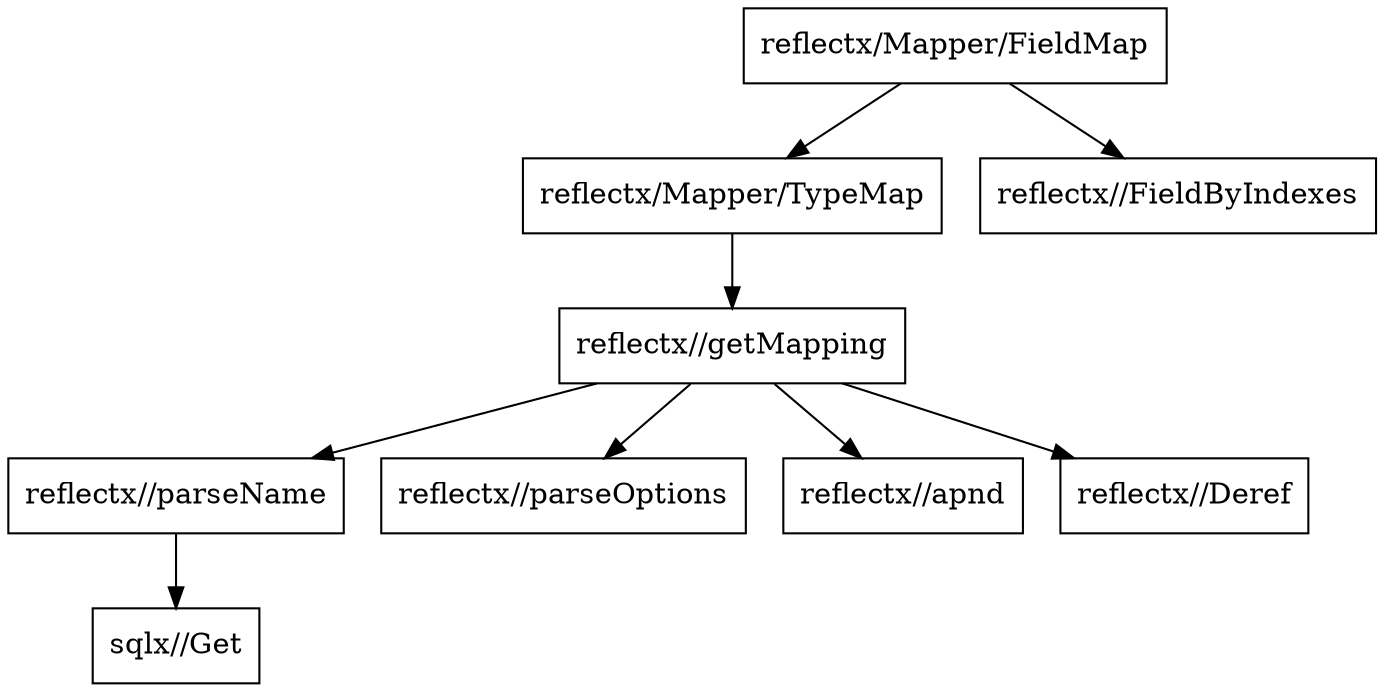 digraph gph {
"reflectx/Mapper/FieldMap" [label="reflectx/Mapper/FieldMap", shape="box"];
"reflectx/Mapper/TypeMap" [label="reflectx/Mapper/TypeMap", shape="box"];
"reflectx//getMapping" [label="reflectx//getMapping", shape="box"];
"reflectx//parseName" [label="reflectx//parseName", shape="box"];
"sqlx//Get" [label="sqlx//Get", shape="box"];
"reflectx//parseOptions" [label="reflectx//parseOptions", shape="box"];
"reflectx//apnd" [label="reflectx//apnd", shape="box"];
"reflectx//Deref" [label="reflectx//Deref", shape="box"];
"reflectx//FieldByIndexes" [label="reflectx//FieldByIndexes", shape="box"];"reflectx/Mapper/FieldMap"->"reflectx/Mapper/TypeMap";
"reflectx/Mapper/FieldMap"->"reflectx//FieldByIndexes";
"reflectx/Mapper/TypeMap"->"reflectx//getMapping";
"reflectx//getMapping"->"reflectx//parseName";
"reflectx//getMapping"->"reflectx//parseOptions";
"reflectx//getMapping"->"reflectx//apnd";
"reflectx//getMapping"->"reflectx//Deref";
"reflectx//parseName"->"sqlx//Get";
}